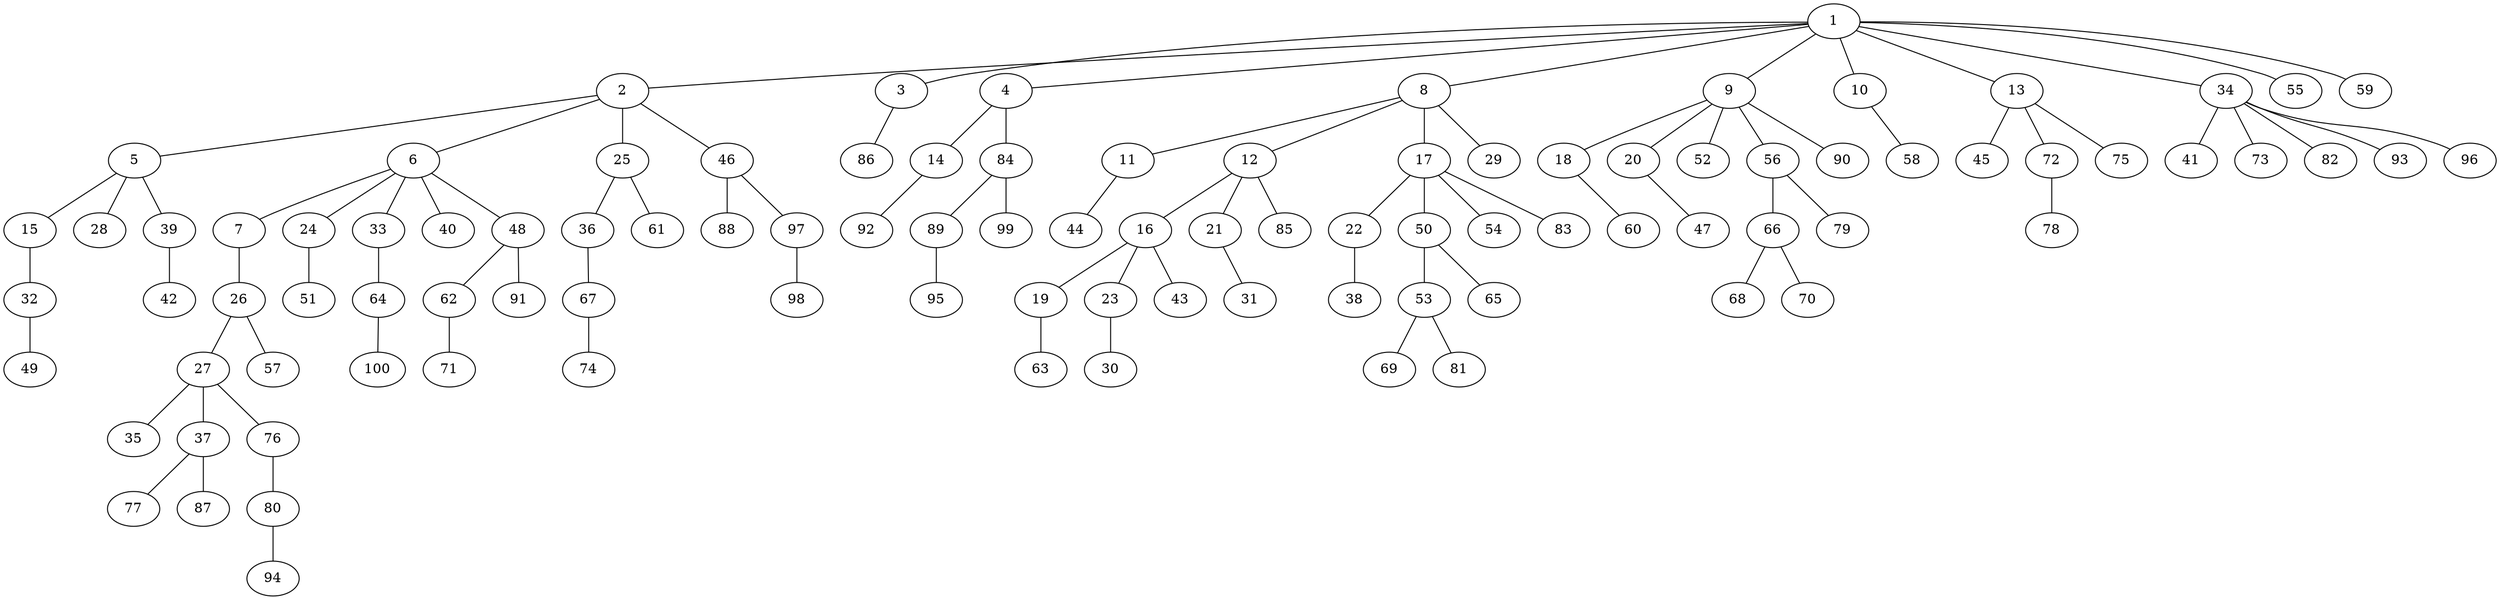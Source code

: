 graph graphname {1--2
1--3
1--4
1--8
1--9
1--10
1--13
1--34
1--55
1--59
2--5
2--6
2--25
2--46
3--86
4--14
4--84
5--15
5--28
5--39
6--7
6--24
6--33
6--40
6--48
7--26
8--11
8--12
8--17
8--29
9--18
9--20
9--52
9--56
9--90
10--58
11--44
12--16
12--21
12--85
13--45
13--72
13--75
14--92
15--32
16--19
16--23
16--43
17--22
17--50
17--54
17--83
18--60
19--63
20--47
21--31
22--38
23--30
24--51
25--36
25--61
26--27
26--57
27--35
27--37
27--76
32--49
33--64
34--41
34--73
34--82
34--93
34--96
36--67
37--77
37--87
39--42
46--88
46--97
48--62
48--91
50--53
50--65
53--69
53--81
56--66
56--79
62--71
64--100
66--68
66--70
67--74
72--78
76--80
80--94
84--89
84--99
89--95
97--98
}